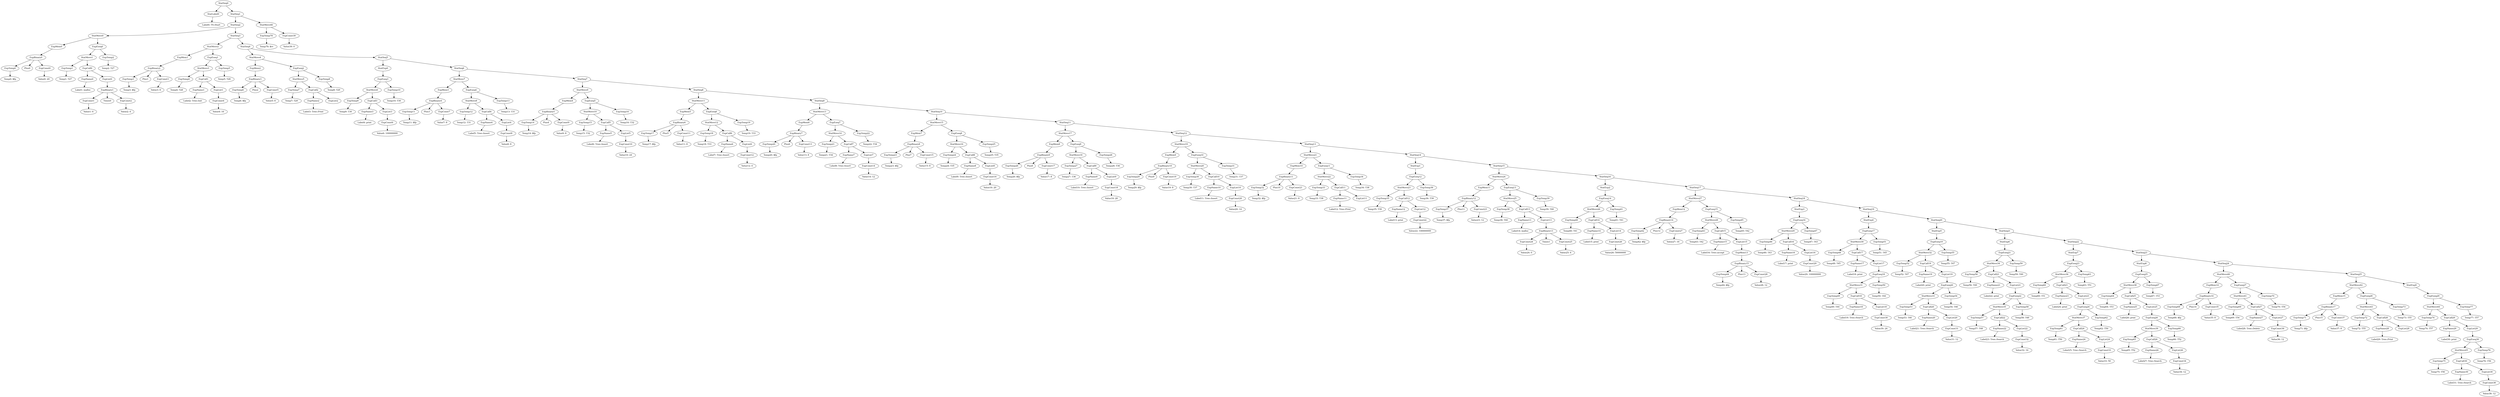 digraph {
	ordering = out;
	ExpConst39 -> "Value39: 0";
	StatMove46 -> ExpTemp78;
	StatMove46 -> ExpConst39;
	StatSeq1 -> StatSeq2;
	StatSeq1 -> StatMove46;
	ExpEseq29 -> StatMove44;
	ExpEseq29 -> ExpTemp77;
	ExpList29 -> ExpEseq30;
	ExpEseq30 -> StatMove45;
	ExpEseq30 -> ExpTemp76;
	ExpCall30 -> ExpName30;
	ExpCall30 -> ExpList30;
	ExpName29 -> "Label30: print";
	ExpEseq28 -> StatMove43;
	ExpEseq28 -> ExpTemp73;
	StatMove43 -> ExpTemp72;
	StatMove43 -> ExpCall28;
	StatMove42 -> ExpMem15;
	StatMove42 -> ExpEseq28;
	ExpMem15 -> ExpBinary17;
	ExpConst37 -> "Value37: 8";
	ExpBinary17 -> ExpTemp71;
	ExpBinary17 -> Plus15;
	ExpBinary17 -> ExpConst37;
	StatSeq24 -> StatMove40;
	StatSeq24 -> StatSeq25;
	ExpTemp70 -> "Temp70: T54";
	ExpName28 -> "Label29: Tree::Print";
	ExpEseq27 -> StatMove41;
	ExpEseq27 -> ExpTemp70;
	ExpList27 -> ExpConst36;
	ExpCall27 -> ExpName27;
	ExpCall27 -> ExpList27;
	ExpCall29 -> ExpName29;
	ExpCall29 -> ExpList29;
	StatMove41 -> ExpTemp69;
	StatMove41 -> ExpCall27;
	ExpMem14 -> ExpBinary16;
	ExpBinary16 -> ExpTemp68;
	ExpBinary16 -> Plus14;
	ExpBinary16 -> ExpConst35;
	ExpTemp68 -> "Temp68: $fp";
	StatSeq23 -> StatExp8;
	StatSeq23 -> StatSeq24;
	StatExp8 -> ExpEseq25;
	ExpTemp66 -> "Temp66: T52";
	ExpConst34 -> "Value34: 12";
	ExpCall26 -> ExpName26;
	ExpCall26 -> ExpList26;
	ExpTemp71 -> "Temp71: $fp";
	ExpCall25 -> ExpName25;
	ExpCall25 -> ExpList25;
	ExpTemp64 -> "Temp64: T53";
	ExpList25 -> ExpEseq26;
	StatExp7 -> ExpEseq23;
	ExpEseq23 -> StatMove36;
	ExpEseq23 -> ExpTemp63;
	ExpList23 -> ExpEseq24;
	ExpTemp62 -> "Temp62: T50";
	ExpList24 -> ExpConst33;
	ExpCall24 -> ExpName24;
	ExpCall24 -> ExpList24;
	ExpName24 -> "Label25: Tree::Search";
	StatMove37 -> ExpTemp61;
	StatMove37 -> ExpCall24;
	ExpConst38 -> "Value38: 12";
	ExpCall23 -> ExpName23;
	ExpCall23 -> ExpList23;
	StatExp9 -> ExpEseq29;
	ExpName23 -> "Label24: print";
	ExpTemp60 -> "Temp60: T51";
	StatSeq21 -> StatExp6;
	StatSeq21 -> StatSeq22;
	ExpEseq21 -> StatMove34;
	ExpEseq21 -> ExpTemp59;
	ExpConst32 -> "Value32: 16";
	ExpConst35 -> "Value35: 8";
	ExpCall22 -> ExpName22;
	ExpCall22 -> ExpList22;
	ExpName22 -> "Label23: Tree::Search";
	StatMove35 -> ExpTemp57;
	StatMove35 -> ExpCall22;
	ExpTemp73 -> "Temp73: T55";
	ExpCall21 -> ExpName21;
	ExpCall21 -> ExpList21;
	ExpTemp59 -> "Temp59: T49";
	StatMove34 -> ExpTemp56;
	StatMove34 -> ExpCall21;
	ExpTemp56 -> "Temp56: T49";
	ExpList19 -> ExpEseq20;
	ExpTemp54 -> "Temp54: T46";
	ExpConst31 -> "Value31: 12";
	ExpCall20 -> ExpName20;
	ExpCall20 -> ExpList20;
	StatMove33 -> ExpTemp53;
	StatMove33 -> ExpCall20;
	ExpName19 -> "Label20: print";
	ExpTemp52 -> "Temp52: T47";
	StatSeq22 -> StatExp7;
	StatSeq22 -> StatSeq23;
	StatSeq19 -> StatExp4;
	StatSeq19 -> StatSeq20;
	StatExp4 -> ExpEseq17;
	ExpTemp51 -> "Temp51: T45";
	ExpEseq17 -> StatMove30;
	ExpEseq17 -> ExpTemp51;
	ExpList17 -> ExpEseq18;
	ExpTemp50 -> "Temp50: T44";
	ExpList18 -> ExpConst30;
	ExpConst30 -> "Value30: 24";
	ExpCall18 -> ExpName18;
	ExpCall18 -> ExpList18;
	StatMove31 -> ExpTemp49;
	StatMove31 -> ExpCall18;
	ExpList22 -> ExpConst32;
	ExpCall17 -> ExpName17;
	ExpCall17 -> ExpList17;
	StatMove30 -> ExpTemp48;
	StatMove30 -> ExpCall17;
	ExpTemp48 -> "Temp48: T45";
	StatSeq18 -> StatExp3;
	StatSeq18 -> StatSeq19;
	ExpConst29 -> "Value29: 100000000";
	ExpCall16 -> ExpName16;
	ExpCall16 -> ExpList16;
	ExpName16 -> "Label17: print";
	StatSeq17 -> StatMove27;
	StatSeq17 -> StatSeq18;
	ExpTemp45 -> "Temp45: T42";
	ExpEseq15 -> StatMove28;
	ExpEseq15 -> ExpTemp45;
	ExpList15 -> ExpMem13;
	ExpTemp78 -> "Temp78: $rv";
	ExpName26 -> "Label27: Tree::Search";
	ExpTemp43 -> "Temp43: T42";
	ExpMem12 -> ExpBinary14;
	ExpEseq16 -> StatMove29;
	ExpEseq16 -> ExpTemp47;
	ExpConst27 -> "Value27: 16";
	ExpTemp42 -> "Temp42: $fp";
	StatSeq16 -> StatExp2;
	StatSeq16 -> StatSeq17;
	StatExp2 -> ExpEseq14;
	ExpCall28 -> ExpName28;
	ExpCall28 -> ExpList28;
	ExpCall6 -> ExpName6;
	ExpCall6 -> ExpList6;
	ExpTemp10 -> "Temp10: T30";
	ExpEseq20 -> StatMove33;
	ExpEseq20 -> ExpTemp54;
	ExpMem10 -> ExpBinary11;
	ExpTemp47 -> "Temp47: T43";
	ExpConst11 -> "Value11: 8";
	ExpEseq6 -> StatMove12;
	ExpEseq6 -> ExpTemp19;
	ExpTemp23 -> "Temp23: $fp";
	StatSeq13 -> StatMove21;
	StatSeq13 -> StatSeq14;
	ExpBinary6 -> ExpTemp17;
	ExpBinary6 -> Plus5;
	ExpBinary6 -> ExpConst11;
	StatMove24 -> ExpMem11;
	StatMove24 -> ExpEseq13;
	ExpTemp16 -> "Temp16: T32";
	ExpEseq5 -> StatMove10;
	ExpEseq5 -> ExpTemp16;
	ExpTemp44 -> "Temp44: $fp";
	StatMove11 -> ExpMem5;
	StatMove11 -> ExpEseq6;
	ExpCall5 -> ExpName5;
	ExpCall5 -> ExpList5;
	ExpMem11 -> ExpBinary12;
	StatMove26 -> ExpTemp40;
	StatMove26 -> ExpCall14;
	StatMove5 -> ExpTemp7;
	StatMove5 -> ExpCall2;
	ExpTemp65 -> "Temp65: T52";
	ExpCall12 -> ExpName12;
	ExpCall12 -> ExpList12;
	ExpTemp76 -> "Temp76: T56";
	ExpTemp14 -> "Temp14: $fp";
	StatMove12 -> ExpTemp18;
	StatMove12 -> ExpCall6;
	ExpConst19 -> "Value19: 8";
	ExpName27 -> "Label28: Tree::Delete";
	StatMove17 -> ExpMem8;
	StatMove17 -> ExpEseq9;
	ExpEseq26 -> StatMove39;
	ExpEseq26 -> ExpTemp66;
	ExpTemp13 -> "Temp13: T31";
	ExpEseq9 -> StatMove18;
	ExpEseq9 -> ExpTemp28;
	StatMove40 -> ExpMem14;
	StatMove40 -> ExpEseq27;
	ExpCall4 -> ExpName4;
	ExpCall4 -> ExpList4;
	ExpTemp9 -> "Temp9: T30";
	ExpBinary11 -> ExpTemp32;
	ExpBinary11 -> Plus10;
	ExpBinary11 -> ExpConst21;
	ExpTemp24 -> "Temp24: T35";
	ExpList5 -> ExpConst10;
	ExpTemp31 -> "Temp31: T37";
	ExpConst36 -> "Value36: 12";
	ExpCall19 -> ExpName19;
	ExpCall19 -> ExpList19;
	StatSeq5 -> StatExp0;
	StatSeq5 -> StatSeq6;
	ExpList3 -> ExpConst6;
	StatSeq2 -> StatMove0;
	StatSeq2 -> StatSeq3;
	ExpEseq12 -> StatMove23;
	ExpEseq12 -> ExpTemp36;
	ExpEseq0 -> StatMove1;
	ExpEseq0 -> ExpTemp2;
	ExpTemp11 -> "Temp11: $fp";
	StatMove28 -> ExpTemp43;
	StatMove28 -> ExpCall15;
	ExpName12 -> "Label13: print";
	ExpTemp17 -> "Temp17: $fp";
	ExpConst3 -> "Value3: 8";
	ExpMem4 -> ExpBinary5;
	StatMove10 -> ExpTemp15;
	StatMove10 -> ExpCall5;
	ExpName10 -> "Label11: Tree::Insert";
	ExpMem3 -> ExpBinary4;
	ExpEseq4 -> StatMove8;
	ExpEseq4 -> ExpTemp13;
	StatMove25 -> ExpTemp38;
	StatMove25 -> ExpCall13;
	ExpList30 -> ExpConst38;
	ExpCall0 -> ExpName0;
	ExpCall0 -> ExpList0;
	ExpTemp12 -> "Temp12: T31";
	ExpConst23 -> "Value23: 12";
	ExpTemp33 -> "Temp33: T38";
	ExpList4 -> ExpConst8;
	ExpTemp27 -> "Temp27: T36";
	StatMove38 -> ExpTemp64;
	StatMove38 -> ExpCall25;
	StatExp5 -> ExpEseq19;
	ExpBinary0 -> ExpTemp0;
	ExpBinary0 -> Plus0;
	ExpBinary0 -> ExpConst0;
	ExpBinary14 -> ExpTemp42;
	ExpBinary14 -> Plus12;
	ExpBinary14 -> ExpConst27;
	StatMove0 -> ExpMem0;
	StatMove0 -> ExpEseq0;
	StatSeq8 -> StatMove11;
	StatSeq8 -> StatSeq9;
	ExpTemp2 -> "Temp2: T27";
	StatExp0 -> ExpEseq3;
	ExpCall2 -> ExpName2;
	ExpCall2 -> ExpList2;
	ExpConst2 -> "Value2: 4";
	StatSeq0 -> StatLabel0;
	StatSeq0 -> StatSeq1;
	ExpTemp39 -> "Temp39: T40";
	ExpTemp1 -> "Temp1: T27";
	ExpBinary4 -> ExpTemp11;
	ExpBinary4 -> Plus3;
	ExpBinary4 -> ExpConst7;
	ExpList1 -> ExpConst4;
	ExpName25 -> "Label26: print";
	ExpEseq2 -> StatMove5;
	ExpEseq2 -> ExpTemp8;
	ExpTemp57 -> "Temp57: T48";
	ExpTemp5 -> "Temp5: T28";
	StatSeq20 -> StatExp5;
	StatSeq20 -> StatSeq21;
	ExpBinary15 -> ExpTemp44;
	ExpBinary15 -> Plus13;
	ExpBinary15 -> ExpConst28;
	ExpEseq13 -> StatMove25;
	ExpEseq13 -> ExpTemp39;
	StatSeq7 -> StatMove9;
	StatSeq7 -> StatSeq8;
	ExpName2 -> "Label3: Tree::Print";
	ExpMem5 -> ExpBinary6;
	ExpBinary2 -> ExpTemp3;
	ExpBinary2 -> Plus1;
	ExpBinary2 -> ExpConst3;
	ExpTemp53 -> "Temp53: T46";
	ExpTemp19 -> "Temp19: T33";
	ExpMem9 -> ExpBinary10;
	ExpConst6 -> "Value6: 100000000";
	ExpTemp58 -> "Temp58: T48";
	ExpMem1 -> ExpBinary2;
	ExpConst0 -> "Value0: 20";
	ExpTemp55 -> "Temp55: T47";
	ExpList9 -> ExpConst18;
	ExpList26 -> ExpConst34;
	ExpCall3 -> ExpName3;
	ExpCall3 -> ExpList3;
	ExpConst25 -> "Value25: 4";
	ExpBinary1 -> ExpConst1;
	ExpBinary1 -> Times0;
	ExpBinary1 -> ExpConst2;
	ExpConst10 -> "Value10: 24";
	ExpConst1 -> "Value1: 6";
	StatMove1 -> ExpTemp1;
	StatMove1 -> ExpCall0;
	ExpList20 -> ExpConst31;
	ExpConst12 -> "Value12: 4";
	ExpConst28 -> "Value28: 12";
	ExpTemp18 -> "Temp18: T33";
	ExpName4 -> "Label5: Tree::Insert";
	ExpCall14 -> ExpName14;
	ExpCall14 -> ExpList14;
	ExpTemp8 -> "Temp8: T29";
	ExpName5 -> "Label6: Tree::Insert";
	ExpConst26 -> "Value26: 50000000";
	ExpConst18 -> "Value18: 28";
	ExpTemp77 -> "Temp77: T57";
	ExpName0 -> "Label1: malloc";
	StatExp3 -> ExpEseq16;
	ExpConst8 -> "Value8: 8";
	ExpTemp20 -> "Temp20: $fp";
	ExpList16 -> ExpConst29;
	ExpName8 -> "Label9: Tree::Insert";
	StatMove2 -> ExpMem1;
	StatMove2 -> ExpEseq1;
	ExpBinary13 -> ExpConst24;
	ExpBinary13 -> Times1;
	ExpBinary13 -> ExpConst25;
	StatMove36 -> ExpTemp60;
	StatMove36 -> ExpCall23;
	ExpEseq3 -> StatMove6;
	ExpEseq3 -> ExpTemp10;
	ExpEseq24 -> StatMove37;
	ExpEseq24 -> ExpTemp62;
	ExpTemp25 -> "Temp25: T35";
	ExpName9 -> "Label10: Tree::Insert";
	StatMove7 -> ExpMem3;
	StatMove7 -> ExpEseq4;
	ExpTemp7 -> "Temp7: T29";
	StatMove45 -> ExpTemp75;
	StatMove45 -> ExpCall30;
	ExpTemp74 -> "Temp74: T57";
	StatLabel0 -> "Label0: TV::Start";
	ExpConst24 -> "Value24: 0";
	ExpTemp15 -> "Temp15: T32";
	StatMove8 -> ExpTemp12;
	StatMove8 -> ExpCall4;
	ExpTemp28 -> "Temp28: T36";
	ExpTemp61 -> "Temp61: T50";
	ExpList21 -> ExpEseq22;
	ExpTemp0 -> "Temp0: $fp";
	StatMove19 -> ExpMem9;
	StatMove19 -> ExpEseq10;
	ExpEseq1 -> StatMove3;
	ExpEseq1 -> ExpTemp5;
	ExpName1 -> "Label2: Tree::Init";
	ExpCall1 -> ExpName1;
	ExpCall1 -> ExpList1;
	ExpConst4 -> "Value4: 16";
	ExpCall15 -> ExpName15;
	ExpCall15 -> ExpList15;
	StatSeq3 -> StatMove2;
	StatSeq3 -> StatSeq4;
	ExpBinary12 -> ExpTemp37;
	ExpBinary12 -> Plus11;
	ExpBinary12 -> ExpConst23;
	StatMove6 -> ExpTemp9;
	StatMove6 -> ExpCall3;
	StatMove32 -> ExpTemp52;
	StatMove32 -> ExpCall19;
	StatMove22 -> ExpTemp33;
	StatMove22 -> ExpCall11;
	ExpTemp3 -> "Temp3: $fp";
	ExpTemp6 -> "Temp6: $fp";
	ExpTemp72 -> "Temp72: T55";
	StatMove15 -> ExpMem7;
	StatMove15 -> ExpEseq8;
	ExpList6 -> ExpConst12;
	ExpName3 -> "Label4: print";
	ExpTemp63 -> "Temp63: T51";
	ExpList7 -> ExpConst14;
	ExpBinary5 -> ExpTemp14;
	ExpBinary5 -> Plus4;
	ExpBinary5 -> ExpConst9;
	ExpBinary7 -> ExpTemp20;
	ExpBinary7 -> Plus6;
	ExpBinary7 -> ExpConst13;
	ExpBinary9 -> ExpTemp26;
	ExpBinary9 -> Plus8;
	ExpBinary9 -> ExpConst17;
	ExpTemp46 -> "Temp46: T43";
	ExpMem7 -> ExpBinary8;
	ExpConst13 -> "Value13: 8";
	ExpName20 -> "Label21: Tree::Search";
	StatMove13 -> ExpMem6;
	StatMove13 -> ExpEseq7;
	StatSeq10 -> StatMove15;
	StatSeq10 -> StatSeq11;
	ExpConst7 -> "Value7: 8";
	ExpTemp21 -> "Temp21: T34";
	StatMove14 -> ExpTemp21;
	StatMove14 -> ExpCall7;
	ExpCall7 -> ExpName7;
	ExpCall7 -> ExpList7;
	ExpName7 -> "Label8: Tree::Insert";
	ExpConst9 -> "Value9: 8";
	ExpConst14 -> "Value14: 12";
	StatSeq25 -> StatMove42;
	StatSeq25 -> StatExp9;
	StatMove3 -> ExpTemp4;
	StatMove3 -> ExpCall1;
	ExpEseq7 -> StatMove14;
	ExpEseq7 -> ExpTemp22;
	StatMove27 -> ExpMem12;
	StatMove27 -> ExpEseq15;
	ExpTemp22 -> "Temp22: T34";
	ExpList13 -> ExpBinary13;
	StatSeq9 -> StatMove13;
	StatSeq9 -> StatSeq10;
	ExpConst5 -> "Value5: 8";
	ExpBinary8 -> ExpTemp23;
	ExpBinary8 -> Plus7;
	ExpBinary8 -> ExpConst15;
	ExpConst15 -> "Value15: 8";
	ExpCall8 -> ExpName8;
	ExpCall8 -> ExpList8;
	StatMove16 -> ExpTemp24;
	StatMove16 -> ExpCall8;
	ExpMem6 -> ExpBinary7;
	ExpConst16 -> "Value16: 20";
	ExpTemp75 -> "Temp75: T56";
	ExpList8 -> ExpConst16;
	StatExp6 -> ExpEseq21;
	ExpEseq8 -> StatMove16;
	ExpEseq8 -> ExpTemp25;
	ExpTemp26 -> "Temp26: $fp";
	StatMove29 -> ExpTemp46;
	StatMove29 -> ExpCall16;
	ExpName14 -> "Label15: print";
	ExpName30 -> "Label31: Tree::Search";
	StatMove39 -> ExpTemp65;
	StatMove39 -> ExpCall26;
	ExpTemp41 -> "Temp41: T41";
	ExpConst17 -> "Value17: 8";
	ExpEseq25 -> StatMove38;
	ExpEseq25 -> ExpTemp67;
	StatSeq6 -> StatMove7;
	StatSeq6 -> StatSeq7;
	ExpMem8 -> ExpBinary9;
	StatMove18 -> ExpTemp27;
	StatMove18 -> ExpCall9;
	ExpCall9 -> ExpName9;
	ExpCall9 -> ExpList9;
	ExpConst33 -> "Value33: 50";
	ExpTemp49 -> "Temp49: T44";
	ExpConst21 -> "Value21: 8";
	ExpMem2 -> ExpBinary3;
	StatSeq11 -> StatMove17;
	StatSeq11 -> StatSeq12;
	ExpTemp29 -> "Temp29: $fp";
	ExpBinary10 -> ExpTemp29;
	ExpBinary10 -> Plus9;
	ExpBinary10 -> ExpConst19;
	ExpTemp30 -> "Temp30: T37";
	ExpEseq19 -> StatMove32;
	ExpEseq19 -> ExpTemp55;
	StatMove20 -> ExpTemp30;
	StatMove20 -> ExpCall10;
	ExpName21 -> "Label22: print";
	ExpCall10 -> ExpName10;
	ExpCall10 -> ExpList10;
	ExpConst20 -> "Value20: 14";
	ExpList10 -> ExpConst20;
	ExpName15 -> "Label16: Tree::accept";
	ExpEseq10 -> StatMove20;
	ExpEseq10 -> ExpTemp31;
	ExpTemp4 -> "Temp4: T28";
	StatSeq12 -> StatMove19;
	StatSeq12 -> StatSeq13;
	ExpTemp32 -> "Temp32: $fp";
	StatMove21 -> ExpMem10;
	StatMove21 -> ExpEseq11;
	ExpName11 -> "Label12: Tree::Print";
	ExpName17 -> "Label18: print";
	ExpCall11 -> ExpName11;
	ExpCall11 -> ExpList11;
	ExpEseq11 -> StatMove22;
	ExpEseq11 -> ExpTemp34;
	ExpTemp34 -> "Temp34: T38";
	ExpList0 -> ExpBinary1;
	ExpConst22 -> "Value22: 100000000";
	ExpTemp67 -> "Temp67: T53";
	ExpBinary3 -> ExpTemp6;
	ExpBinary3 -> Plus2;
	ExpBinary3 -> ExpConst5;
	ExpTemp40 -> "Temp40: T41";
	StatMove44 -> ExpTemp74;
	StatMove44 -> ExpCall29;
	ExpList12 -> ExpConst22;
	ExpEseq18 -> StatMove31;
	ExpEseq18 -> ExpTemp50;
	StatSeq4 -> StatMove4;
	StatSeq4 -> StatSeq5;
	ExpMem0 -> ExpBinary0;
	ExpTemp36 -> "Temp36: T39";
	StatExp1 -> ExpEseq12;
	ExpEseq22 -> StatMove35;
	ExpEseq22 -> ExpTemp58;
	ExpMem13 -> ExpBinary15;
	StatSeq14 -> StatExp1;
	StatSeq14 -> StatSeq15;
	ExpTemp69 -> "Temp69: T54";
	ExpTemp37 -> "Temp37: $fp";
	ExpName6 -> "Label7: Tree::Insert";
	ExpTemp38 -> "Temp38: T40";
	ExpName18 -> "Label19: Tree::Search";
	StatMove23 -> ExpTemp35;
	StatMove23 -> ExpCall12;
	ExpTemp35 -> "Temp35: T39";
	ExpName13 -> "Label14: malloc";
	StatMove9 -> ExpMem4;
	StatMove9 -> ExpEseq5;
	StatMove4 -> ExpMem2;
	StatMove4 -> ExpEseq2;
	ExpCall13 -> ExpName13;
	ExpCall13 -> ExpList13;
	StatSeq15 -> StatMove24;
	StatSeq15 -> StatSeq16;
	ExpList14 -> ExpConst26;
	ExpEseq14 -> StatMove26;
	ExpEseq14 -> ExpTemp41;
}

